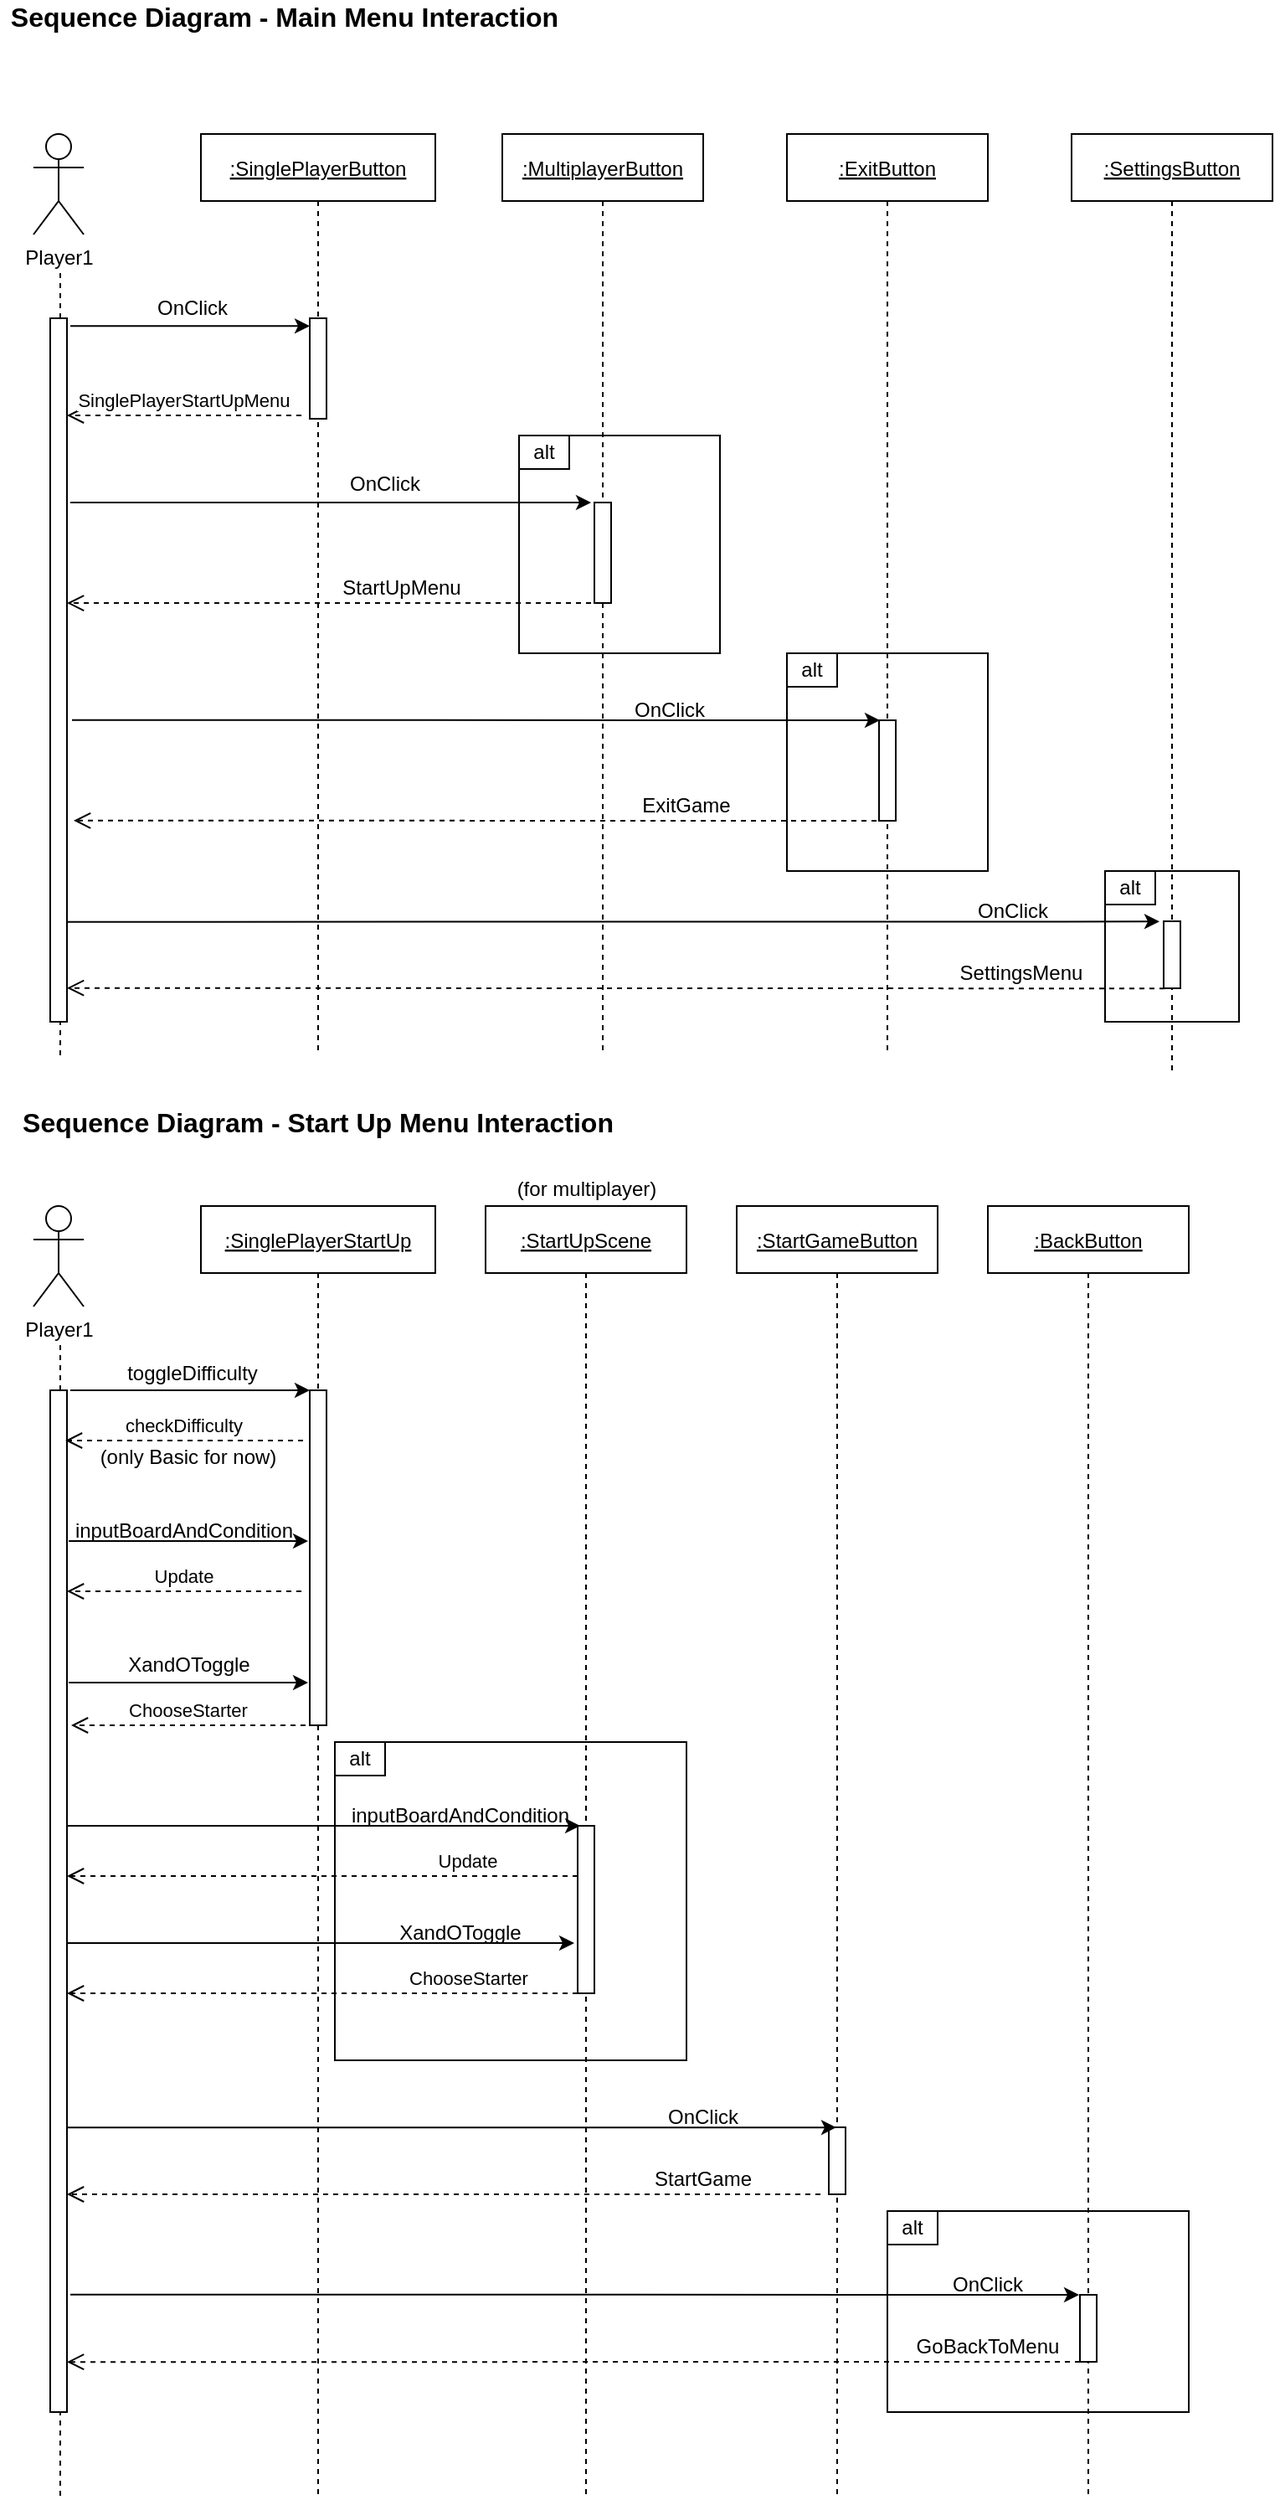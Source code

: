 <mxfile version="14.4.9" type="device"><diagram id="kgpKYQtTHZ0yAKxKKP6v" name="Page-1"><mxGraphModel dx="1038" dy="519" grid="1" gridSize="10" guides="1" tooltips="1" connect="1" arrows="1" fold="1" page="1" pageScale="1" pageWidth="850" pageHeight="1100" math="0" shadow="0"><root><mxCell id="0"/><mxCell id="1" parent="0"/><mxCell id="sNw1zMvHv2JBkMZrItRQ-3" value="" style="rounded=0;whiteSpace=wrap;html=1;" vertex="1" parent="1"><mxGeometry x="700" y="550" width="80" height="90" as="geometry"/></mxCell><mxCell id="AqHhQx8DakpbKJ8hK_RG-47" value="" style="rounded=0;whiteSpace=wrap;html=1;" parent="1" vertex="1"><mxGeometry x="570" y="1350" width="180" height="120" as="geometry"/></mxCell><mxCell id="AqHhQx8DakpbKJ8hK_RG-32" value="" style="rounded=0;whiteSpace=wrap;html=1;" parent="1" vertex="1"><mxGeometry x="240" y="1070" width="210" height="190" as="geometry"/></mxCell><mxCell id="MQ4aLRhYVkJSJTZF4wtp-28" value="" style="rounded=0;whiteSpace=wrap;html=1;" parent="1" vertex="1"><mxGeometry x="510" y="420" width="120" height="130" as="geometry"/></mxCell><mxCell id="MQ4aLRhYVkJSJTZF4wtp-20" value="" style="rounded=0;whiteSpace=wrap;html=1;" parent="1" vertex="1"><mxGeometry x="350" y="290" width="120" height="130" as="geometry"/></mxCell><mxCell id="3nuBFxr9cyL0pnOWT2aG-1" value=":MultiplayerButton" style="shape=umlLifeline;perimeter=lifelinePerimeter;container=1;collapsible=0;recursiveResize=0;rounded=0;shadow=0;strokeWidth=1;size=40;fontStyle=4" parent="1" vertex="1"><mxGeometry x="340" y="110" width="120" height="550" as="geometry"/></mxCell><mxCell id="MQ4aLRhYVkJSJTZF4wtp-19" value="" style="points=[];perimeter=orthogonalPerimeter;rounded=0;shadow=0;strokeWidth=1;" parent="3nuBFxr9cyL0pnOWT2aG-1" vertex="1"><mxGeometry x="55" y="220" width="10" height="60" as="geometry"/></mxCell><mxCell id="3nuBFxr9cyL0pnOWT2aG-5" value=":SinglePlayerButton" style="shape=umlLifeline;perimeter=lifelinePerimeter;container=1;collapsible=0;recursiveResize=0;rounded=0;shadow=0;strokeWidth=1;fontStyle=4" parent="1" vertex="1"><mxGeometry x="160" y="110" width="140" height="550" as="geometry"/></mxCell><mxCell id="3nuBFxr9cyL0pnOWT2aG-6" value="" style="points=[];perimeter=orthogonalPerimeter;rounded=0;shadow=0;strokeWidth=1;" parent="3nuBFxr9cyL0pnOWT2aG-5" vertex="1"><mxGeometry x="65" y="110" width="10" height="60" as="geometry"/></mxCell><mxCell id="3nuBFxr9cyL0pnOWT2aG-10" value="SinglePlayerStartUpMenu" style="verticalAlign=bottom;endArrow=open;dashed=1;endSize=8;shadow=0;strokeWidth=1;" parent="1" target="MQ4aLRhYVkJSJTZF4wtp-11" edge="1"><mxGeometry relative="1" as="geometry"><mxPoint x="100" y="280" as="targetPoint"/><mxPoint x="220" y="278" as="sourcePoint"/></mxGeometry></mxCell><mxCell id="MQ4aLRhYVkJSJTZF4wtp-2" value="&lt;font style=&quot;font-size: 16px&quot;&gt;&lt;b&gt;Sequence Diagram - Main Menu Interaction&lt;/b&gt;&lt;/font&gt;" style="text;html=1;strokeColor=none;fillColor=none;align=center;verticalAlign=middle;whiteSpace=wrap;rounded=0;" parent="1" vertex="1"><mxGeometry x="40" y="30" width="340" height="20" as="geometry"/></mxCell><mxCell id="MQ4aLRhYVkJSJTZF4wtp-3" value="&lt;div&gt;Player1&lt;/div&gt;&lt;div&gt;&lt;br&gt;&lt;/div&gt;" style="shape=umlActor;verticalLabelPosition=bottom;verticalAlign=top;html=1;outlineConnect=0;" parent="1" vertex="1"><mxGeometry x="60" y="110" width="30" height="60" as="geometry"/></mxCell><mxCell id="MQ4aLRhYVkJSJTZF4wtp-10" value="" style="endArrow=none;dashed=1;html=1;" parent="1" source="MQ4aLRhYVkJSJTZF4wtp-11" edge="1"><mxGeometry width="50" height="50" relative="1" as="geometry"><mxPoint x="76" y="400" as="sourcePoint"/><mxPoint x="76" y="190" as="targetPoint"/></mxGeometry></mxCell><mxCell id="MQ4aLRhYVkJSJTZF4wtp-11" value="" style="points=[];perimeter=orthogonalPerimeter;rounded=0;shadow=0;strokeWidth=1;" parent="1" vertex="1"><mxGeometry x="70" y="220" width="10" height="420" as="geometry"/></mxCell><mxCell id="MQ4aLRhYVkJSJTZF4wtp-12" value="" style="endArrow=none;dashed=1;html=1;" parent="1" target="MQ4aLRhYVkJSJTZF4wtp-11" edge="1"><mxGeometry width="50" height="50" relative="1" as="geometry"><mxPoint x="76" y="660" as="sourcePoint"/><mxPoint x="76" y="190" as="targetPoint"/></mxGeometry></mxCell><mxCell id="MQ4aLRhYVkJSJTZF4wtp-16" value="&lt;div align=&quot;center&quot;&gt;OnClick&lt;/div&gt;" style="text;whiteSpace=wrap;html=1;align=center;" parent="1" vertex="1"><mxGeometry x="120" y="200" width="70" height="20" as="geometry"/></mxCell><mxCell id="MQ4aLRhYVkJSJTZF4wtp-17" value="" style="endArrow=classic;html=1;exitX=1.2;exitY=0.011;exitDx=0;exitDy=0;exitPerimeter=0;" parent="1" source="MQ4aLRhYVkJSJTZF4wtp-11" target="3nuBFxr9cyL0pnOWT2aG-6" edge="1"><mxGeometry width="50" height="50" relative="1" as="geometry"><mxPoint x="450" y="290" as="sourcePoint"/><mxPoint x="500" y="240" as="targetPoint"/></mxGeometry></mxCell><mxCell id="MQ4aLRhYVkJSJTZF4wtp-21" value="alt" style="rounded=0;whiteSpace=wrap;html=1;" parent="1" vertex="1"><mxGeometry x="350" y="290" width="30" height="20" as="geometry"/></mxCell><mxCell id="MQ4aLRhYVkJSJTZF4wtp-22" value="" style="endArrow=classic;html=1;" parent="1" edge="1"><mxGeometry width="50" height="50" relative="1" as="geometry"><mxPoint x="82" y="330" as="sourcePoint"/><mxPoint x="393" y="330" as="targetPoint"/></mxGeometry></mxCell><mxCell id="MQ4aLRhYVkJSJTZF4wtp-23" value="&lt;div align=&quot;center&quot;&gt;OnClick&lt;/div&gt;" style="text;whiteSpace=wrap;html=1;align=center;" parent="1" vertex="1"><mxGeometry x="240" y="305" width="60" height="20" as="geometry"/></mxCell><mxCell id="MQ4aLRhYVkJSJTZF4wtp-24" value="StartUpMenu" style="verticalAlign=bottom;endArrow=open;dashed=1;endSize=8;shadow=0;strokeWidth=1;fontSize=12;" parent="1" target="MQ4aLRhYVkJSJTZF4wtp-11" edge="1"><mxGeometry x="-0.254" relative="1" as="geometry"><mxPoint x="260" y="390.0" as="targetPoint"/><mxPoint x="399" y="390.05" as="sourcePoint"/><mxPoint as="offset"/></mxGeometry></mxCell><mxCell id="MQ4aLRhYVkJSJTZF4wtp-26" value=":ExitButton" style="shape=umlLifeline;perimeter=lifelinePerimeter;container=1;collapsible=0;recursiveResize=0;rounded=0;shadow=0;strokeWidth=1;size=40;fontStyle=4" parent="1" vertex="1"><mxGeometry x="510" y="110" width="120" height="550" as="geometry"/></mxCell><mxCell id="MQ4aLRhYVkJSJTZF4wtp-27" value="" style="points=[];perimeter=orthogonalPerimeter;rounded=0;shadow=0;strokeWidth=1;" parent="MQ4aLRhYVkJSJTZF4wtp-26" vertex="1"><mxGeometry x="55" y="350" width="10" height="60" as="geometry"/></mxCell><mxCell id="MQ4aLRhYVkJSJTZF4wtp-29" value="alt" style="rounded=0;whiteSpace=wrap;html=1;" parent="1" vertex="1"><mxGeometry x="510" y="420" width="30" height="20" as="geometry"/></mxCell><mxCell id="MQ4aLRhYVkJSJTZF4wtp-31" value="" style="endArrow=classic;html=1;exitX=1.3;exitY=0.571;exitDx=0;exitDy=0;exitPerimeter=0;" parent="1" source="MQ4aLRhYVkJSJTZF4wtp-11" edge="1"><mxGeometry width="50" height="50" relative="1" as="geometry"><mxPoint x="90" y="460" as="sourcePoint"/><mxPoint x="565.5" y="460" as="targetPoint"/></mxGeometry></mxCell><mxCell id="MQ4aLRhYVkJSJTZF4wtp-36" value="&lt;div align=&quot;center&quot;&gt;OnClick&lt;/div&gt;" style="text;whiteSpace=wrap;html=1;align=center;" parent="1" vertex="1"><mxGeometry x="410" y="440" width="60" height="30" as="geometry"/></mxCell><mxCell id="MQ4aLRhYVkJSJTZF4wtp-37" value="ExitGame" style="verticalAlign=bottom;endArrow=open;dashed=1;endSize=8;shadow=0;strokeWidth=1;entryX=1.4;entryY=0.714;entryDx=0;entryDy=0;entryPerimeter=0;fontSize=12;" parent="1" target="MQ4aLRhYVkJSJTZF4wtp-11" edge="1"><mxGeometry x="-0.508" relative="1" as="geometry"><mxPoint x="250.5" y="520" as="targetPoint"/><mxPoint x="569.5" y="520" as="sourcePoint"/><mxPoint as="offset"/></mxGeometry></mxCell><mxCell id="AqHhQx8DakpbKJ8hK_RG-1" value="&lt;font style=&quot;font-size: 16px&quot;&gt;&lt;b&gt;Sequence Diagram - Start Up Menu Interaction&lt;/b&gt;&lt;/font&gt;" style="text;html=1;strokeColor=none;fillColor=none;align=center;verticalAlign=middle;whiteSpace=wrap;rounded=0;" parent="1" vertex="1"><mxGeometry x="40" y="690" width="380" height="20" as="geometry"/></mxCell><mxCell id="AqHhQx8DakpbKJ8hK_RG-2" value="&lt;div&gt;Player1&lt;/div&gt;&lt;div&gt;&lt;br&gt;&lt;/div&gt;" style="shape=umlActor;verticalLabelPosition=bottom;verticalAlign=top;html=1;outlineConnect=0;" parent="1" vertex="1"><mxGeometry x="60" y="750" width="30" height="60" as="geometry"/></mxCell><mxCell id="AqHhQx8DakpbKJ8hK_RG-3" value="" style="endArrow=none;dashed=1;html=1;" parent="1" source="AqHhQx8DakpbKJ8hK_RG-4" edge="1"><mxGeometry width="50" height="50" relative="1" as="geometry"><mxPoint x="76" y="1040" as="sourcePoint"/><mxPoint x="76" y="830" as="targetPoint"/></mxGeometry></mxCell><mxCell id="AqHhQx8DakpbKJ8hK_RG-4" value="" style="points=[];perimeter=orthogonalPerimeter;rounded=0;shadow=0;strokeWidth=1;" parent="1" vertex="1"><mxGeometry x="70" y="860" width="10" height="610" as="geometry"/></mxCell><mxCell id="AqHhQx8DakpbKJ8hK_RG-5" value="" style="endArrow=none;dashed=1;html=1;" parent="1" target="AqHhQx8DakpbKJ8hK_RG-4" edge="1"><mxGeometry width="50" height="50" relative="1" as="geometry"><mxPoint x="76" y="1520" as="sourcePoint"/><mxPoint x="76" y="820" as="targetPoint"/></mxGeometry></mxCell><mxCell id="AqHhQx8DakpbKJ8hK_RG-6" value="" style="points=[];perimeter=orthogonalPerimeter;rounded=0;shadow=0;strokeWidth=1;" parent="1" vertex="1"><mxGeometry x="225" y="220" width="10" height="60" as="geometry"/></mxCell><mxCell id="AqHhQx8DakpbKJ8hK_RG-7" value=":SinglePlayerStartUp" style="shape=umlLifeline;perimeter=lifelinePerimeter;container=1;collapsible=0;recursiveResize=0;rounded=0;shadow=0;strokeWidth=1;fontStyle=4" parent="1" vertex="1"><mxGeometry x="160" y="750" width="140" height="770" as="geometry"/></mxCell><mxCell id="AqHhQx8DakpbKJ8hK_RG-8" value="" style="points=[];perimeter=orthogonalPerimeter;rounded=0;shadow=0;strokeWidth=1;" parent="AqHhQx8DakpbKJ8hK_RG-7" vertex="1"><mxGeometry x="65" y="110" width="10" height="200" as="geometry"/></mxCell><mxCell id="AqHhQx8DakpbKJ8hK_RG-9" value=":StartUpScene" style="shape=umlLifeline;perimeter=lifelinePerimeter;container=1;collapsible=0;recursiveResize=0;rounded=0;shadow=0;strokeWidth=1;size=40;fontStyle=4" parent="1" vertex="1"><mxGeometry x="330" y="750" width="120" height="770" as="geometry"/></mxCell><mxCell id="AqHhQx8DakpbKJ8hK_RG-10" value="" style="points=[];perimeter=orthogonalPerimeter;rounded=0;shadow=0;strokeWidth=1;" parent="AqHhQx8DakpbKJ8hK_RG-9" vertex="1"><mxGeometry x="55" y="370" width="10" height="100" as="geometry"/></mxCell><mxCell id="AqHhQx8DakpbKJ8hK_RG-11" value=":StartGameButton" style="shape=umlLifeline;perimeter=lifelinePerimeter;container=1;collapsible=0;recursiveResize=0;rounded=0;shadow=0;strokeWidth=1;size=40;fontStyle=4" parent="1" vertex="1"><mxGeometry x="480" y="750" width="120" height="770" as="geometry"/></mxCell><mxCell id="AqHhQx8DakpbKJ8hK_RG-12" value="" style="points=[];perimeter=orthogonalPerimeter;rounded=0;shadow=0;strokeWidth=1;" parent="AqHhQx8DakpbKJ8hK_RG-11" vertex="1"><mxGeometry x="55" y="550" width="10" height="40" as="geometry"/></mxCell><mxCell id="AqHhQx8DakpbKJ8hK_RG-13" value=":BackButton" style="shape=umlLifeline;perimeter=lifelinePerimeter;container=1;collapsible=0;recursiveResize=0;rounded=0;shadow=0;strokeWidth=1;size=40;fontStyle=4" parent="1" vertex="1"><mxGeometry x="630" y="750" width="120" height="770" as="geometry"/></mxCell><mxCell id="AqHhQx8DakpbKJ8hK_RG-14" value="" style="points=[];perimeter=orthogonalPerimeter;rounded=0;shadow=0;strokeWidth=1;" parent="AqHhQx8DakpbKJ8hK_RG-13" vertex="1"><mxGeometry x="55" y="650" width="10" height="40" as="geometry"/></mxCell><mxCell id="AqHhQx8DakpbKJ8hK_RG-15" value="" style="endArrow=classic;html=1;exitX=1.2;exitY=0.011;exitDx=0;exitDy=0;exitPerimeter=0;" parent="1" edge="1"><mxGeometry width="50" height="50" relative="1" as="geometry"><mxPoint x="82" y="860" as="sourcePoint"/><mxPoint x="225" y="860" as="targetPoint"/></mxGeometry></mxCell><mxCell id="AqHhQx8DakpbKJ8hK_RG-17" value="checkDifficulty" style="verticalAlign=bottom;endArrow=open;dashed=1;endSize=8;shadow=0;strokeWidth=1;" parent="1" edge="1"><mxGeometry relative="1" as="geometry"><mxPoint x="79" y="890" as="targetPoint"/><mxPoint x="221" y="890" as="sourcePoint"/></mxGeometry></mxCell><mxCell id="AqHhQx8DakpbKJ8hK_RG-18" value="(for multiplayer)" style="text;html=1;strokeColor=none;fillColor=none;align=center;verticalAlign=middle;whiteSpace=wrap;rounded=0;" parent="1" vertex="1"><mxGeometry x="342.5" y="730" width="95" height="20" as="geometry"/></mxCell><mxCell id="AqHhQx8DakpbKJ8hK_RG-20" value="" style="endArrow=classic;html=1;exitX=1.2;exitY=0.011;exitDx=0;exitDy=0;exitPerimeter=0;" parent="1" edge="1"><mxGeometry width="50" height="50" relative="1" as="geometry"><mxPoint x="81" y="950" as="sourcePoint"/><mxPoint x="224" y="950" as="targetPoint"/></mxGeometry></mxCell><mxCell id="AqHhQx8DakpbKJ8hK_RG-21" value="toggleDifficulty" style="text;whiteSpace=wrap;html=1;align=center;" parent="1" vertex="1"><mxGeometry x="110" y="836" width="90" height="24" as="geometry"/></mxCell><mxCell id="AqHhQx8DakpbKJ8hK_RG-23" value="(only Basic for now)" style="text;html=1;strokeColor=none;fillColor=none;align=center;verticalAlign=middle;whiteSpace=wrap;rounded=0;" parent="1" vertex="1"><mxGeometry x="90" y="890" width="125" height="20" as="geometry"/></mxCell><mxCell id="AqHhQx8DakpbKJ8hK_RG-25" value="inputBoardAndCondition" style="text;whiteSpace=wrap;html=1;align=center;" parent="1" vertex="1"><mxGeometry x="75" y="930" width="150" height="30" as="geometry"/></mxCell><mxCell id="AqHhQx8DakpbKJ8hK_RG-26" value="Update" style="verticalAlign=bottom;endArrow=open;dashed=1;endSize=8;shadow=0;strokeWidth=1;" parent="1" edge="1"><mxGeometry relative="1" as="geometry"><mxPoint x="80" y="980" as="targetPoint"/><mxPoint x="220" y="980" as="sourcePoint"/></mxGeometry></mxCell><mxCell id="AqHhQx8DakpbKJ8hK_RG-28" value="" style="endArrow=classic;html=1;exitX=1.2;exitY=0.011;exitDx=0;exitDy=0;exitPerimeter=0;" parent="1" edge="1"><mxGeometry width="50" height="50" relative="1" as="geometry"><mxPoint x="81" y="1034.5" as="sourcePoint"/><mxPoint x="224" y="1034.5" as="targetPoint"/></mxGeometry></mxCell><mxCell id="AqHhQx8DakpbKJ8hK_RG-29" value="XandOToggle" style="text;whiteSpace=wrap;html=1;align=center;" parent="1" vertex="1"><mxGeometry x="110.62" y="1010" width="83.75" height="20" as="geometry"/></mxCell><mxCell id="AqHhQx8DakpbKJ8hK_RG-31" value="ChooseStarter" style="verticalAlign=bottom;endArrow=open;dashed=1;endSize=8;shadow=0;strokeWidth=1;" parent="1" edge="1"><mxGeometry relative="1" as="geometry"><mxPoint x="82.49" y="1060" as="targetPoint"/><mxPoint x="222.49" y="1060" as="sourcePoint"/></mxGeometry></mxCell><mxCell id="AqHhQx8DakpbKJ8hK_RG-33" value="inputBoardAndCondition" style="text;whiteSpace=wrap;html=1;align=center;" parent="1" vertex="1"><mxGeometry x="240" y="1100" width="150" height="20" as="geometry"/></mxCell><mxCell id="AqHhQx8DakpbKJ8hK_RG-36" value="alt" style="rounded=0;whiteSpace=wrap;html=1;" parent="1" vertex="1"><mxGeometry x="240" y="1070" width="30" height="20" as="geometry"/></mxCell><mxCell id="AqHhQx8DakpbKJ8hK_RG-37" value="" style="endArrow=classic;html=1;" parent="1" source="AqHhQx8DakpbKJ8hK_RG-4" edge="1"><mxGeometry width="50" height="50" relative="1" as="geometry"><mxPoint x="243.5" y="1120" as="sourcePoint"/><mxPoint x="386.5" y="1120" as="targetPoint"/></mxGeometry></mxCell><mxCell id="AqHhQx8DakpbKJ8hK_RG-40" value="Update" style="verticalAlign=bottom;endArrow=open;dashed=1;endSize=8;shadow=0;strokeWidth=1;" parent="1" target="AqHhQx8DakpbKJ8hK_RG-4" edge="1"><mxGeometry x="-0.571" relative="1" as="geometry"><mxPoint x="245" y="1150" as="targetPoint"/><mxPoint x="385" y="1150" as="sourcePoint"/><mxPoint as="offset"/></mxGeometry></mxCell><mxCell id="AqHhQx8DakpbKJ8hK_RG-41" value="XandOToggle" style="text;whiteSpace=wrap;html=1;align=center;" parent="1" vertex="1"><mxGeometry x="273.13" y="1170" width="83.75" height="20" as="geometry"/></mxCell><mxCell id="AqHhQx8DakpbKJ8hK_RG-42" value="" style="endArrow=classic;html=1;" parent="1" edge="1"><mxGeometry width="50" height="50" relative="1" as="geometry"><mxPoint x="80" y="1190" as="sourcePoint"/><mxPoint x="383" y="1190" as="targetPoint"/></mxGeometry></mxCell><mxCell id="AqHhQx8DakpbKJ8hK_RG-43" value="ChooseStarter" style="verticalAlign=bottom;endArrow=open;dashed=1;endSize=8;shadow=0;strokeWidth=1;" parent="1" target="AqHhQx8DakpbKJ8hK_RG-4" edge="1"><mxGeometry x="-0.574" relative="1" as="geometry"><mxPoint x="245.01" y="1220" as="targetPoint"/><mxPoint x="385.01" y="1220" as="sourcePoint"/><mxPoint as="offset"/></mxGeometry></mxCell><mxCell id="AqHhQx8DakpbKJ8hK_RG-44" value="" style="endArrow=classic;html=1;exitX=1.2;exitY=0.686;exitDx=0;exitDy=0;exitPerimeter=0;" parent="1" target="AqHhQx8DakpbKJ8hK_RG-11" edge="1"><mxGeometry width="50" height="50" relative="1" as="geometry"><mxPoint x="80" y="1300.1" as="sourcePoint"/><mxPoint x="563.5" y="1300" as="targetPoint"/></mxGeometry></mxCell><mxCell id="AqHhQx8DakpbKJ8hK_RG-45" value="&lt;div align=&quot;center&quot;&gt;OnClick&lt;/div&gt;" style="text;whiteSpace=wrap;html=1;align=center;" parent="1" vertex="1"><mxGeometry x="430" y="1280" width="60" height="30" as="geometry"/></mxCell><mxCell id="AqHhQx8DakpbKJ8hK_RG-46" value="StartGame" style="verticalAlign=bottom;endArrow=open;dashed=1;endSize=8;shadow=0;strokeWidth=1;entryX=1.4;entryY=0.857;entryDx=0;entryDy=0;entryPerimeter=0;fontSize=12;" parent="1" edge="1"><mxGeometry x="-0.689" relative="1" as="geometry"><mxPoint x="80" y="1340" as="targetPoint"/><mxPoint x="530" y="1340" as="sourcePoint"/><mxPoint as="offset"/></mxGeometry></mxCell><mxCell id="AqHhQx8DakpbKJ8hK_RG-48" value="alt" style="rounded=0;whiteSpace=wrap;html=1;" parent="1" vertex="1"><mxGeometry x="570" y="1350" width="30" height="20" as="geometry"/></mxCell><mxCell id="AqHhQx8DakpbKJ8hK_RG-50" value="" style="endArrow=classic;html=1;exitX=1.2;exitY=0.885;exitDx=0;exitDy=0;exitPerimeter=0;" parent="1" source="AqHhQx8DakpbKJ8hK_RG-4" edge="1"><mxGeometry width="50" height="50" relative="1" as="geometry"><mxPoint x="225" y="1400" as="sourcePoint"/><mxPoint x="684.5" y="1400" as="targetPoint"/></mxGeometry></mxCell><mxCell id="AqHhQx8DakpbKJ8hK_RG-51" value="&lt;div align=&quot;center&quot;&gt;OnClick&lt;/div&gt;" style="text;whiteSpace=wrap;html=1;align=center;" parent="1" vertex="1"><mxGeometry x="600" y="1380" width="60" height="30" as="geometry"/></mxCell><mxCell id="AqHhQx8DakpbKJ8hK_RG-53" value="GoBackToMenu" style="verticalAlign=bottom;endArrow=open;dashed=1;endSize=8;shadow=0;strokeWidth=1;entryX=1;entryY=0.951;entryDx=0;entryDy=0;entryPerimeter=0;fontSize=12;" parent="1" target="AqHhQx8DakpbKJ8hK_RG-4" edge="1"><mxGeometry x="-0.818" relative="1" as="geometry"><mxPoint x="235" y="1440" as="targetPoint"/><mxPoint x="685" y="1440" as="sourcePoint"/><mxPoint as="offset"/></mxGeometry></mxCell><mxCell id="sNw1zMvHv2JBkMZrItRQ-1" value=":SettingsButton" style="shape=umlLifeline;perimeter=lifelinePerimeter;container=1;collapsible=0;recursiveResize=0;rounded=0;shadow=0;strokeWidth=1;size=40;fontStyle=4" vertex="1" parent="1"><mxGeometry x="680" y="110" width="120" height="560" as="geometry"/></mxCell><mxCell id="sNw1zMvHv2JBkMZrItRQ-2" value="" style="points=[];perimeter=orthogonalPerimeter;rounded=0;shadow=0;strokeWidth=1;" vertex="1" parent="sNw1zMvHv2JBkMZrItRQ-1"><mxGeometry x="55" y="470" width="10" height="40" as="geometry"/></mxCell><mxCell id="sNw1zMvHv2JBkMZrItRQ-4" value="alt" style="rounded=0;whiteSpace=wrap;html=1;" vertex="1" parent="1"><mxGeometry x="700" y="550" width="30" height="20" as="geometry"/></mxCell><mxCell id="sNw1zMvHv2JBkMZrItRQ-6" value="" style="endArrow=classic;html=1;exitX=1;exitY=0.858;exitDx=0;exitDy=0;exitPerimeter=0;" edge="1" parent="1" source="MQ4aLRhYVkJSJTZF4wtp-11"><mxGeometry width="50" height="50" relative="1" as="geometry"><mxPoint x="90" y="580" as="sourcePoint"/><mxPoint x="732.5" y="580.18" as="targetPoint"/></mxGeometry></mxCell><mxCell id="sNw1zMvHv2JBkMZrItRQ-7" value="&lt;div align=&quot;center&quot;&gt;OnClick&lt;/div&gt;" style="text;whiteSpace=wrap;html=1;align=center;" vertex="1" parent="1"><mxGeometry x="610" y="560" width="70" height="30" as="geometry"/></mxCell><mxCell id="sNw1zMvHv2JBkMZrItRQ-8" value="SettingsMenu" style="verticalAlign=bottom;endArrow=open;dashed=1;endSize=8;shadow=0;strokeWidth=1;entryX=1;entryY=0.952;entryDx=0;entryDy=0;entryPerimeter=0;fontSize=12;" edge="1" parent="1" target="MQ4aLRhYVkJSJTZF4wtp-11"><mxGeometry x="-0.739" relative="1" as="geometry"><mxPoint x="250" y="620.0" as="targetPoint"/><mxPoint x="735.5" y="620.12" as="sourcePoint"/><mxPoint as="offset"/></mxGeometry></mxCell></root></mxGraphModel></diagram></mxfile>